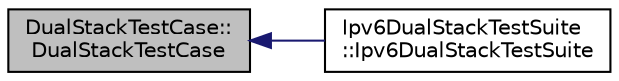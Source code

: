 digraph "DualStackTestCase::DualStackTestCase"
{
  edge [fontname="Helvetica",fontsize="10",labelfontname="Helvetica",labelfontsize="10"];
  node [fontname="Helvetica",fontsize="10",shape=record];
  rankdir="LR";
  Node1 [label="DualStackTestCase::\lDualStackTestCase",height=0.2,width=0.4,color="black", fillcolor="grey75", style="filled", fontcolor="black"];
  Node1 -> Node2 [dir="back",color="midnightblue",fontsize="10",style="solid"];
  Node2 [label="Ipv6DualStackTestSuite\l::Ipv6DualStackTestSuite",height=0.2,width=0.4,color="black", fillcolor="white", style="filled",URL="$da/db9/classIpv6DualStackTestSuite.html#af52d101211ba1642030dfdffd8738656"];
}

